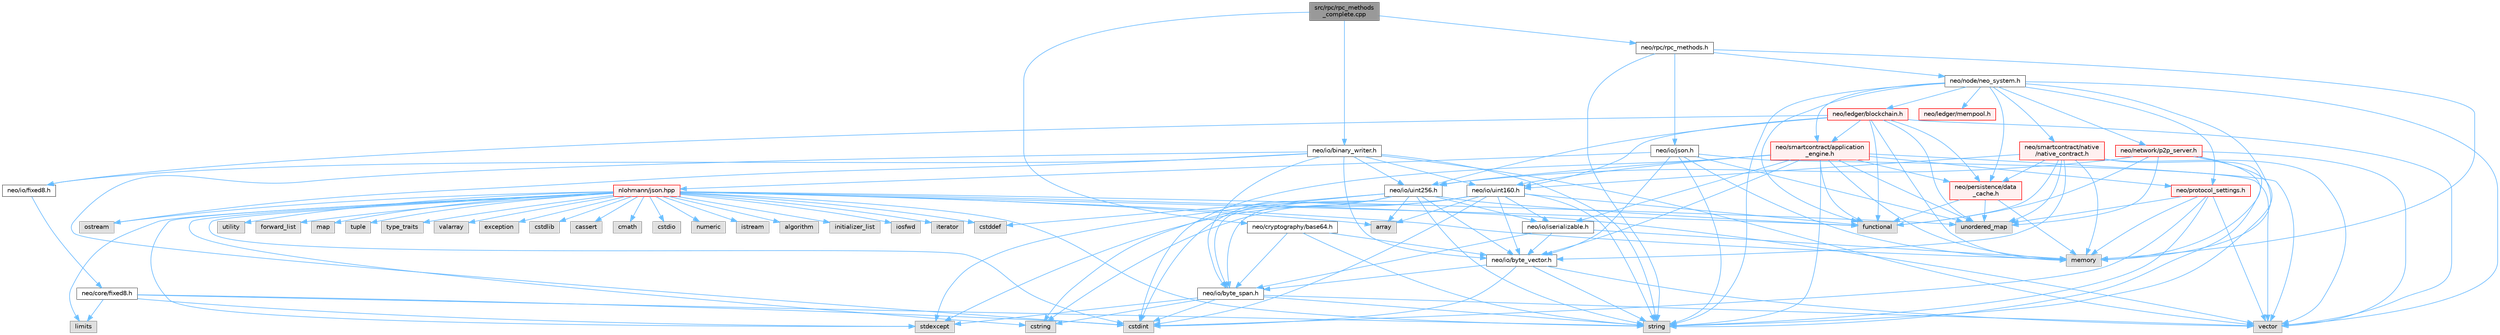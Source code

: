 digraph "src/rpc/rpc_methods_complete.cpp"
{
 // LATEX_PDF_SIZE
  bgcolor="transparent";
  edge [fontname=Helvetica,fontsize=10,labelfontname=Helvetica,labelfontsize=10];
  node [fontname=Helvetica,fontsize=10,shape=box,height=0.2,width=0.4];
  Node1 [id="Node000001",label="src/rpc/rpc_methods\l_complete.cpp",height=0.2,width=0.4,color="gray40", fillcolor="grey60", style="filled", fontcolor="black",tooltip=" "];
  Node1 -> Node2 [id="edge1_Node000001_Node000002",color="steelblue1",style="solid",tooltip=" "];
  Node2 [id="Node000002",label="neo/cryptography/base64.h",height=0.2,width=0.4,color="grey40", fillcolor="white", style="filled",URL="$cryptography_2base64_8h.html",tooltip=" "];
  Node2 -> Node3 [id="edge2_Node000002_Node000003",color="steelblue1",style="solid",tooltip=" "];
  Node3 [id="Node000003",label="neo/io/byte_span.h",height=0.2,width=0.4,color="grey40", fillcolor="white", style="filled",URL="$io_2byte__span_8h.html",tooltip=" "];
  Node3 -> Node4 [id="edge3_Node000003_Node000004",color="steelblue1",style="solid",tooltip=" "];
  Node4 [id="Node000004",label="cstdint",height=0.2,width=0.4,color="grey60", fillcolor="#E0E0E0", style="filled",tooltip=" "];
  Node3 -> Node5 [id="edge4_Node000003_Node000005",color="steelblue1",style="solid",tooltip=" "];
  Node5 [id="Node000005",label="cstring",height=0.2,width=0.4,color="grey60", fillcolor="#E0E0E0", style="filled",tooltip=" "];
  Node3 -> Node6 [id="edge5_Node000003_Node000006",color="steelblue1",style="solid",tooltip=" "];
  Node6 [id="Node000006",label="stdexcept",height=0.2,width=0.4,color="grey60", fillcolor="#E0E0E0", style="filled",tooltip=" "];
  Node3 -> Node7 [id="edge6_Node000003_Node000007",color="steelblue1",style="solid",tooltip=" "];
  Node7 [id="Node000007",label="string",height=0.2,width=0.4,color="grey60", fillcolor="#E0E0E0", style="filled",tooltip=" "];
  Node3 -> Node8 [id="edge7_Node000003_Node000008",color="steelblue1",style="solid",tooltip=" "];
  Node8 [id="Node000008",label="vector",height=0.2,width=0.4,color="grey60", fillcolor="#E0E0E0", style="filled",tooltip=" "];
  Node2 -> Node9 [id="edge8_Node000002_Node000009",color="steelblue1",style="solid",tooltip=" "];
  Node9 [id="Node000009",label="neo/io/byte_vector.h",height=0.2,width=0.4,color="grey40", fillcolor="white", style="filled",URL="$io_2byte__vector_8h.html",tooltip=" "];
  Node9 -> Node3 [id="edge9_Node000009_Node000003",color="steelblue1",style="solid",tooltip=" "];
  Node9 -> Node4 [id="edge10_Node000009_Node000004",color="steelblue1",style="solid",tooltip=" "];
  Node9 -> Node7 [id="edge11_Node000009_Node000007",color="steelblue1",style="solid",tooltip=" "];
  Node9 -> Node8 [id="edge12_Node000009_Node000008",color="steelblue1",style="solid",tooltip=" "];
  Node2 -> Node7 [id="edge13_Node000002_Node000007",color="steelblue1",style="solid",tooltip=" "];
  Node1 -> Node10 [id="edge14_Node000001_Node000010",color="steelblue1",style="solid",tooltip=" "];
  Node10 [id="Node000010",label="neo/io/binary_writer.h",height=0.2,width=0.4,color="grey40", fillcolor="white", style="filled",URL="$binary__writer_8h.html",tooltip=" "];
  Node10 -> Node3 [id="edge15_Node000010_Node000003",color="steelblue1",style="solid",tooltip=" "];
  Node10 -> Node9 [id="edge16_Node000010_Node000009",color="steelblue1",style="solid",tooltip=" "];
  Node10 -> Node11 [id="edge17_Node000010_Node000011",color="steelblue1",style="solid",tooltip=" "];
  Node11 [id="Node000011",label="neo/io/fixed8.h",height=0.2,width=0.4,color="grey40", fillcolor="white", style="filled",URL="$io_2fixed8_8h.html",tooltip=" "];
  Node11 -> Node12 [id="edge18_Node000011_Node000012",color="steelblue1",style="solid",tooltip=" "];
  Node12 [id="Node000012",label="neo/core/fixed8.h",height=0.2,width=0.4,color="grey40", fillcolor="white", style="filled",URL="$core_2fixed8_8h.html",tooltip=" "];
  Node12 -> Node4 [id="edge19_Node000012_Node000004",color="steelblue1",style="solid",tooltip=" "];
  Node12 -> Node13 [id="edge20_Node000012_Node000013",color="steelblue1",style="solid",tooltip=" "];
  Node13 [id="Node000013",label="limits",height=0.2,width=0.4,color="grey60", fillcolor="#E0E0E0", style="filled",tooltip=" "];
  Node12 -> Node6 [id="edge21_Node000012_Node000006",color="steelblue1",style="solid",tooltip=" "];
  Node12 -> Node7 [id="edge22_Node000012_Node000007",color="steelblue1",style="solid",tooltip=" "];
  Node10 -> Node14 [id="edge23_Node000010_Node000014",color="steelblue1",style="solid",tooltip=" "];
  Node14 [id="Node000014",label="neo/io/uint160.h",height=0.2,width=0.4,color="grey40", fillcolor="white", style="filled",URL="$uint160_8h.html",tooltip=" "];
  Node14 -> Node3 [id="edge24_Node000014_Node000003",color="steelblue1",style="solid",tooltip=" "];
  Node14 -> Node9 [id="edge25_Node000014_Node000009",color="steelblue1",style="solid",tooltip=" "];
  Node14 -> Node15 [id="edge26_Node000014_Node000015",color="steelblue1",style="solid",tooltip=" "];
  Node15 [id="Node000015",label="neo/io/iserializable.h",height=0.2,width=0.4,color="grey40", fillcolor="white", style="filled",URL="$iserializable_8h.html",tooltip=" "];
  Node15 -> Node3 [id="edge27_Node000015_Node000003",color="steelblue1",style="solid",tooltip=" "];
  Node15 -> Node9 [id="edge28_Node000015_Node000009",color="steelblue1",style="solid",tooltip=" "];
  Node15 -> Node16 [id="edge29_Node000015_Node000016",color="steelblue1",style="solid",tooltip=" "];
  Node16 [id="Node000016",label="memory",height=0.2,width=0.4,color="grey60", fillcolor="#E0E0E0", style="filled",tooltip=" "];
  Node14 -> Node17 [id="edge30_Node000014_Node000017",color="steelblue1",style="solid",tooltip=" "];
  Node17 [id="Node000017",label="array",height=0.2,width=0.4,color="grey60", fillcolor="#E0E0E0", style="filled",tooltip=" "];
  Node14 -> Node4 [id="edge31_Node000014_Node000004",color="steelblue1",style="solid",tooltip=" "];
  Node14 -> Node5 [id="edge32_Node000014_Node000005",color="steelblue1",style="solid",tooltip=" "];
  Node14 -> Node18 [id="edge33_Node000014_Node000018",color="steelblue1",style="solid",tooltip=" "];
  Node18 [id="Node000018",label="functional",height=0.2,width=0.4,color="grey60", fillcolor="#E0E0E0", style="filled",tooltip=" "];
  Node14 -> Node6 [id="edge34_Node000014_Node000006",color="steelblue1",style="solid",tooltip=" "];
  Node14 -> Node7 [id="edge35_Node000014_Node000007",color="steelblue1",style="solid",tooltip=" "];
  Node10 -> Node19 [id="edge36_Node000010_Node000019",color="steelblue1",style="solid",tooltip=" "];
  Node19 [id="Node000019",label="neo/io/uint256.h",height=0.2,width=0.4,color="grey40", fillcolor="white", style="filled",URL="$uint256_8h.html",tooltip=" "];
  Node19 -> Node3 [id="edge37_Node000019_Node000003",color="steelblue1",style="solid",tooltip=" "];
  Node19 -> Node9 [id="edge38_Node000019_Node000009",color="steelblue1",style="solid",tooltip=" "];
  Node19 -> Node15 [id="edge39_Node000019_Node000015",color="steelblue1",style="solid",tooltip=" "];
  Node19 -> Node17 [id="edge40_Node000019_Node000017",color="steelblue1",style="solid",tooltip=" "];
  Node19 -> Node20 [id="edge41_Node000019_Node000020",color="steelblue1",style="solid",tooltip=" "];
  Node20 [id="Node000020",label="cstddef",height=0.2,width=0.4,color="grey60", fillcolor="#E0E0E0", style="filled",tooltip=" "];
  Node19 -> Node4 [id="edge42_Node000019_Node000004",color="steelblue1",style="solid",tooltip=" "];
  Node19 -> Node5 [id="edge43_Node000019_Node000005",color="steelblue1",style="solid",tooltip=" "];
  Node19 -> Node18 [id="edge44_Node000019_Node000018",color="steelblue1",style="solid",tooltip=" "];
  Node19 -> Node6 [id="edge45_Node000019_Node000006",color="steelblue1",style="solid",tooltip=" "];
  Node19 -> Node7 [id="edge46_Node000019_Node000007",color="steelblue1",style="solid",tooltip=" "];
  Node10 -> Node4 [id="edge47_Node000010_Node000004",color="steelblue1",style="solid",tooltip=" "];
  Node10 -> Node21 [id="edge48_Node000010_Node000021",color="steelblue1",style="solid",tooltip=" "];
  Node21 [id="Node000021",label="ostream",height=0.2,width=0.4,color="grey60", fillcolor="#E0E0E0", style="filled",tooltip=" "];
  Node10 -> Node7 [id="edge49_Node000010_Node000007",color="steelblue1",style="solid",tooltip=" "];
  Node10 -> Node8 [id="edge50_Node000010_Node000008",color="steelblue1",style="solid",tooltip=" "];
  Node1 -> Node22 [id="edge51_Node000001_Node000022",color="steelblue1",style="solid",tooltip=" "];
  Node22 [id="Node000022",label="neo/rpc/rpc_methods.h",height=0.2,width=0.4,color="grey40", fillcolor="white", style="filled",URL="$rpc__methods_8h.html",tooltip=" "];
  Node22 -> Node23 [id="edge52_Node000022_Node000023",color="steelblue1",style="solid",tooltip=" "];
  Node23 [id="Node000023",label="neo/io/json.h",height=0.2,width=0.4,color="grey40", fillcolor="white", style="filled",URL="$io_2json_8h.html",tooltip=" "];
  Node23 -> Node9 [id="edge53_Node000023_Node000009",color="steelblue1",style="solid",tooltip=" "];
  Node23 -> Node16 [id="edge54_Node000023_Node000016",color="steelblue1",style="solid",tooltip=" "];
  Node23 -> Node24 [id="edge55_Node000023_Node000024",color="steelblue1",style="solid",tooltip=" "];
  Node24 [id="Node000024",label="nlohmann/json.hpp",height=0.2,width=0.4,color="red", fillcolor="#FFF0F0", style="filled",URL="$json_8hpp.html",tooltip=" "];
  Node24 -> Node25 [id="edge56_Node000024_Node000025",color="steelblue1",style="solid",tooltip=" "];
  Node25 [id="Node000025",label="algorithm",height=0.2,width=0.4,color="grey60", fillcolor="#E0E0E0", style="filled",tooltip=" "];
  Node24 -> Node20 [id="edge57_Node000024_Node000020",color="steelblue1",style="solid",tooltip=" "];
  Node24 -> Node18 [id="edge58_Node000024_Node000018",color="steelblue1",style="solid",tooltip=" "];
  Node24 -> Node26 [id="edge59_Node000024_Node000026",color="steelblue1",style="solid",tooltip=" "];
  Node26 [id="Node000026",label="initializer_list",height=0.2,width=0.4,color="grey60", fillcolor="#E0E0E0", style="filled",tooltip=" "];
  Node24 -> Node27 [id="edge60_Node000024_Node000027",color="steelblue1",style="solid",tooltip=" "];
  Node27 [id="Node000027",label="iosfwd",height=0.2,width=0.4,color="grey60", fillcolor="#E0E0E0", style="filled",tooltip=" "];
  Node24 -> Node28 [id="edge61_Node000024_Node000028",color="steelblue1",style="solid",tooltip=" "];
  Node28 [id="Node000028",label="iterator",height=0.2,width=0.4,color="grey60", fillcolor="#E0E0E0", style="filled",tooltip=" "];
  Node24 -> Node16 [id="edge62_Node000024_Node000016",color="steelblue1",style="solid",tooltip=" "];
  Node24 -> Node7 [id="edge63_Node000024_Node000007",color="steelblue1",style="solid",tooltip=" "];
  Node24 -> Node29 [id="edge64_Node000024_Node000029",color="steelblue1",style="solid",tooltip=" "];
  Node29 [id="Node000029",label="utility",height=0.2,width=0.4,color="grey60", fillcolor="#E0E0E0", style="filled",tooltip=" "];
  Node24 -> Node8 [id="edge65_Node000024_Node000008",color="steelblue1",style="solid",tooltip=" "];
  Node24 -> Node17 [id="edge66_Node000024_Node000017",color="steelblue1",style="solid",tooltip=" "];
  Node24 -> Node30 [id="edge67_Node000024_Node000030",color="steelblue1",style="solid",tooltip=" "];
  Node30 [id="Node000030",label="forward_list",height=0.2,width=0.4,color="grey60", fillcolor="#E0E0E0", style="filled",tooltip=" "];
  Node24 -> Node31 [id="edge68_Node000024_Node000031",color="steelblue1",style="solid",tooltip=" "];
  Node31 [id="Node000031",label="map",height=0.2,width=0.4,color="grey60", fillcolor="#E0E0E0", style="filled",tooltip=" "];
  Node24 -> Node32 [id="edge69_Node000024_Node000032",color="steelblue1",style="solid",tooltip=" "];
  Node32 [id="Node000032",label="tuple",height=0.2,width=0.4,color="grey60", fillcolor="#E0E0E0", style="filled",tooltip=" "];
  Node24 -> Node33 [id="edge70_Node000024_Node000033",color="steelblue1",style="solid",tooltip=" "];
  Node33 [id="Node000033",label="type_traits",height=0.2,width=0.4,color="grey60", fillcolor="#E0E0E0", style="filled",tooltip=" "];
  Node24 -> Node34 [id="edge71_Node000024_Node000034",color="steelblue1",style="solid",tooltip=" "];
  Node34 [id="Node000034",label="unordered_map",height=0.2,width=0.4,color="grey60", fillcolor="#E0E0E0", style="filled",tooltip=" "];
  Node24 -> Node35 [id="edge72_Node000024_Node000035",color="steelblue1",style="solid",tooltip=" "];
  Node35 [id="Node000035",label="valarray",height=0.2,width=0.4,color="grey60", fillcolor="#E0E0E0", style="filled",tooltip=" "];
  Node24 -> Node36 [id="edge73_Node000024_Node000036",color="steelblue1",style="solid",tooltip=" "];
  Node36 [id="Node000036",label="exception",height=0.2,width=0.4,color="grey60", fillcolor="#E0E0E0", style="filled",tooltip=" "];
  Node24 -> Node6 [id="edge74_Node000024_Node000006",color="steelblue1",style="solid",tooltip=" "];
  Node24 -> Node4 [id="edge75_Node000024_Node000004",color="steelblue1",style="solid",tooltip=" "];
  Node24 -> Node37 [id="edge76_Node000024_Node000037",color="steelblue1",style="solid",tooltip=" "];
  Node37 [id="Node000037",label="cstdlib",height=0.2,width=0.4,color="grey60", fillcolor="#E0E0E0", style="filled",tooltip=" "];
  Node24 -> Node38 [id="edge77_Node000024_Node000038",color="steelblue1",style="solid",tooltip=" "];
  Node38 [id="Node000038",label="cassert",height=0.2,width=0.4,color="grey60", fillcolor="#E0E0E0", style="filled",tooltip=" "];
  Node24 -> Node13 [id="edge78_Node000024_Node000013",color="steelblue1",style="solid",tooltip=" "];
  Node24 -> Node5 [id="edge79_Node000024_Node000005",color="steelblue1",style="solid",tooltip=" "];
  Node24 -> Node39 [id="edge80_Node000024_Node000039",color="steelblue1",style="solid",tooltip=" "];
  Node39 [id="Node000039",label="cmath",height=0.2,width=0.4,color="grey60", fillcolor="#E0E0E0", style="filled",tooltip=" "];
  Node24 -> Node40 [id="edge81_Node000024_Node000040",color="steelblue1",style="solid",tooltip=" "];
  Node40 [id="Node000040",label="cstdio",height=0.2,width=0.4,color="grey60", fillcolor="#E0E0E0", style="filled",tooltip=" "];
  Node24 -> Node41 [id="edge82_Node000024_Node000041",color="steelblue1",style="solid",tooltip=" "];
  Node41 [id="Node000041",label="numeric",height=0.2,width=0.4,color="grey60", fillcolor="#E0E0E0", style="filled",tooltip=" "];
  Node24 -> Node42 [id="edge83_Node000024_Node000042",color="steelblue1",style="solid",tooltip=" "];
  Node42 [id="Node000042",label="istream",height=0.2,width=0.4,color="grey60", fillcolor="#E0E0E0", style="filled",tooltip=" "];
  Node24 -> Node21 [id="edge84_Node000024_Node000021",color="steelblue1",style="solid",tooltip=" "];
  Node23 -> Node7 [id="edge85_Node000023_Node000007",color="steelblue1",style="solid",tooltip=" "];
  Node23 -> Node34 [id="edge86_Node000023_Node000034",color="steelblue1",style="solid",tooltip=" "];
  Node23 -> Node8 [id="edge87_Node000023_Node000008",color="steelblue1",style="solid",tooltip=" "];
  Node22 -> Node48 [id="edge88_Node000022_Node000048",color="steelblue1",style="solid",tooltip=" "];
  Node48 [id="Node000048",label="neo/node/neo_system.h",height=0.2,width=0.4,color="grey40", fillcolor="white", style="filled",URL="$node_2neo__system_8h.html",tooltip=" "];
  Node48 -> Node49 [id="edge89_Node000048_Node000049",color="steelblue1",style="solid",tooltip=" "];
  Node49 [id="Node000049",label="neo/ledger/blockchain.h",height=0.2,width=0.4,color="red", fillcolor="#FFF0F0", style="filled",URL="$blockchain_8h.html",tooltip=" "];
  Node49 -> Node11 [id="edge90_Node000049_Node000011",color="steelblue1",style="solid",tooltip=" "];
  Node49 -> Node14 [id="edge91_Node000049_Node000014",color="steelblue1",style="solid",tooltip=" "];
  Node49 -> Node19 [id="edge92_Node000049_Node000019",color="steelblue1",style="solid",tooltip=" "];
  Node49 -> Node75 [id="edge93_Node000049_Node000075",color="steelblue1",style="solid",tooltip=" "];
  Node75 [id="Node000075",label="neo/persistence/data\l_cache.h",height=0.2,width=0.4,color="red", fillcolor="#FFF0F0", style="filled",URL="$data__cache_8h.html",tooltip=" "];
  Node75 -> Node18 [id="edge94_Node000075_Node000018",color="steelblue1",style="solid",tooltip=" "];
  Node75 -> Node16 [id="edge95_Node000075_Node000016",color="steelblue1",style="solid",tooltip=" "];
  Node75 -> Node34 [id="edge96_Node000075_Node000034",color="steelblue1",style="solid",tooltip=" "];
  Node49 -> Node92 [id="edge97_Node000049_Node000092",color="steelblue1",style="solid",tooltip=" "];
  Node92 [id="Node000092",label="neo/smartcontract/application\l_engine.h",height=0.2,width=0.4,color="red", fillcolor="#FFF0F0", style="filled",URL="$application__engine_8h.html",tooltip=" "];
  Node92 -> Node9 [id="edge98_Node000092_Node000009",color="steelblue1",style="solid",tooltip=" "];
  Node92 -> Node15 [id="edge99_Node000092_Node000015",color="steelblue1",style="solid",tooltip=" "];
  Node92 -> Node14 [id="edge100_Node000092_Node000014",color="steelblue1",style="solid",tooltip=" "];
  Node92 -> Node19 [id="edge101_Node000092_Node000019",color="steelblue1",style="solid",tooltip=" "];
  Node92 -> Node75 [id="edge102_Node000092_Node000075",color="steelblue1",style="solid",tooltip=" "];
  Node92 -> Node93 [id="edge103_Node000092_Node000093",color="steelblue1",style="solid",tooltip=" "];
  Node93 [id="Node000093",label="neo/protocol_settings.h",height=0.2,width=0.4,color="red", fillcolor="#FFF0F0", style="filled",URL="$protocol__settings_8h.html",tooltip=" "];
  Node93 -> Node4 [id="edge104_Node000093_Node000004",color="steelblue1",style="solid",tooltip=" "];
  Node93 -> Node16 [id="edge105_Node000093_Node000016",color="steelblue1",style="solid",tooltip=" "];
  Node93 -> Node7 [id="edge106_Node000093_Node000007",color="steelblue1",style="solid",tooltip=" "];
  Node93 -> Node34 [id="edge107_Node000093_Node000034",color="steelblue1",style="solid",tooltip=" "];
  Node93 -> Node8 [id="edge108_Node000093_Node000008",color="steelblue1",style="solid",tooltip=" "];
  Node92 -> Node4 [id="edge109_Node000092_Node000004",color="steelblue1",style="solid",tooltip=" "];
  Node92 -> Node18 [id="edge110_Node000092_Node000018",color="steelblue1",style="solid",tooltip=" "];
  Node92 -> Node16 [id="edge111_Node000092_Node000016",color="steelblue1",style="solid",tooltip=" "];
  Node92 -> Node7 [id="edge112_Node000092_Node000007",color="steelblue1",style="solid",tooltip=" "];
  Node92 -> Node34 [id="edge113_Node000092_Node000034",color="steelblue1",style="solid",tooltip=" "];
  Node92 -> Node8 [id="edge114_Node000092_Node000008",color="steelblue1",style="solid",tooltip=" "];
  Node49 -> Node18 [id="edge115_Node000049_Node000018",color="steelblue1",style="solid",tooltip=" "];
  Node49 -> Node16 [id="edge116_Node000049_Node000016",color="steelblue1",style="solid",tooltip=" "];
  Node49 -> Node34 [id="edge117_Node000049_Node000034",color="steelblue1",style="solid",tooltip=" "];
  Node49 -> Node8 [id="edge118_Node000049_Node000008",color="steelblue1",style="solid",tooltip=" "];
  Node48 -> Node118 [id="edge119_Node000048_Node000118",color="steelblue1",style="solid",tooltip=" "];
  Node118 [id="Node000118",label="neo/ledger/mempool.h",height=0.2,width=0.4,color="red", fillcolor="#FFF0F0", style="filled",URL="$mempool_8h.html",tooltip=" "];
  Node48 -> Node122 [id="edge120_Node000048_Node000122",color="steelblue1",style="solid",tooltip=" "];
  Node122 [id="Node000122",label="neo/network/p2p_server.h",height=0.2,width=0.4,color="red", fillcolor="#FFF0F0", style="filled",URL="$p2p__server_8h.html",tooltip=" "];
  Node122 -> Node19 [id="edge121_Node000122_Node000019",color="steelblue1",style="solid",tooltip=" "];
  Node122 -> Node18 [id="edge122_Node000122_Node000018",color="steelblue1",style="solid",tooltip=" "];
  Node122 -> Node16 [id="edge123_Node000122_Node000016",color="steelblue1",style="solid",tooltip=" "];
  Node122 -> Node7 [id="edge124_Node000122_Node000007",color="steelblue1",style="solid",tooltip=" "];
  Node122 -> Node34 [id="edge125_Node000122_Node000034",color="steelblue1",style="solid",tooltip=" "];
  Node122 -> Node8 [id="edge126_Node000122_Node000008",color="steelblue1",style="solid",tooltip=" "];
  Node48 -> Node75 [id="edge127_Node000048_Node000075",color="steelblue1",style="solid",tooltip=" "];
  Node48 -> Node93 [id="edge128_Node000048_Node000093",color="steelblue1",style="solid",tooltip=" "];
  Node48 -> Node92 [id="edge129_Node000048_Node000092",color="steelblue1",style="solid",tooltip=" "];
  Node48 -> Node141 [id="edge130_Node000048_Node000141",color="steelblue1",style="solid",tooltip=" "];
  Node141 [id="Node000141",label="neo/smartcontract/native\l/native_contract.h",height=0.2,width=0.4,color="red", fillcolor="#FFF0F0", style="filled",URL="$native_2native__contract_8h.html",tooltip=" "];
  Node141 -> Node9 [id="edge131_Node000141_Node000009",color="steelblue1",style="solid",tooltip=" "];
  Node141 -> Node14 [id="edge132_Node000141_Node000014",color="steelblue1",style="solid",tooltip=" "];
  Node141 -> Node75 [id="edge133_Node000141_Node000075",color="steelblue1",style="solid",tooltip=" "];
  Node141 -> Node18 [id="edge134_Node000141_Node000018",color="steelblue1",style="solid",tooltip=" "];
  Node141 -> Node16 [id="edge135_Node000141_Node000016",color="steelblue1",style="solid",tooltip=" "];
  Node141 -> Node7 [id="edge136_Node000141_Node000007",color="steelblue1",style="solid",tooltip=" "];
  Node141 -> Node34 [id="edge137_Node000141_Node000034",color="steelblue1",style="solid",tooltip=" "];
  Node141 -> Node8 [id="edge138_Node000141_Node000008",color="steelblue1",style="solid",tooltip=" "];
  Node48 -> Node18 [id="edge139_Node000048_Node000018",color="steelblue1",style="solid",tooltip=" "];
  Node48 -> Node16 [id="edge140_Node000048_Node000016",color="steelblue1",style="solid",tooltip=" "];
  Node48 -> Node7 [id="edge141_Node000048_Node000007",color="steelblue1",style="solid",tooltip=" "];
  Node48 -> Node8 [id="edge142_Node000048_Node000008",color="steelblue1",style="solid",tooltip=" "];
  Node22 -> Node16 [id="edge143_Node000022_Node000016",color="steelblue1",style="solid",tooltip=" "];
  Node22 -> Node7 [id="edge144_Node000022_Node000007",color="steelblue1",style="solid",tooltip=" "];
}
